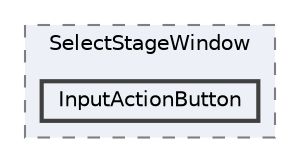 digraph "202_Lobby_UI/Window/SelectStageWindow/InputActionButton"
{
 // LATEX_PDF_SIZE
  bgcolor="transparent";
  edge [fontname=Helvetica,fontsize=10,labelfontname=Helvetica,labelfontsize=10];
  node [fontname=Helvetica,fontsize=10,shape=box,height=0.2,width=0.4];
  compound=true
  subgraph clusterdir_fd2068bb5a9f2af44be068ebf7883d6e {
    graph [ bgcolor="#edf0f7", pencolor="grey50", label="SelectStageWindow", fontname=Helvetica,fontsize=10 style="filled,dashed", URL="dir_fd2068bb5a9f2af44be068ebf7883d6e.html",tooltip=""]
  dir_55fb08e29db36481df5e097e7611bfb0 [label="InputActionButton", fillcolor="#edf0f7", color="grey25", style="filled,bold", URL="dir_55fb08e29db36481df5e097e7611bfb0.html",tooltip=""];
  }
}
